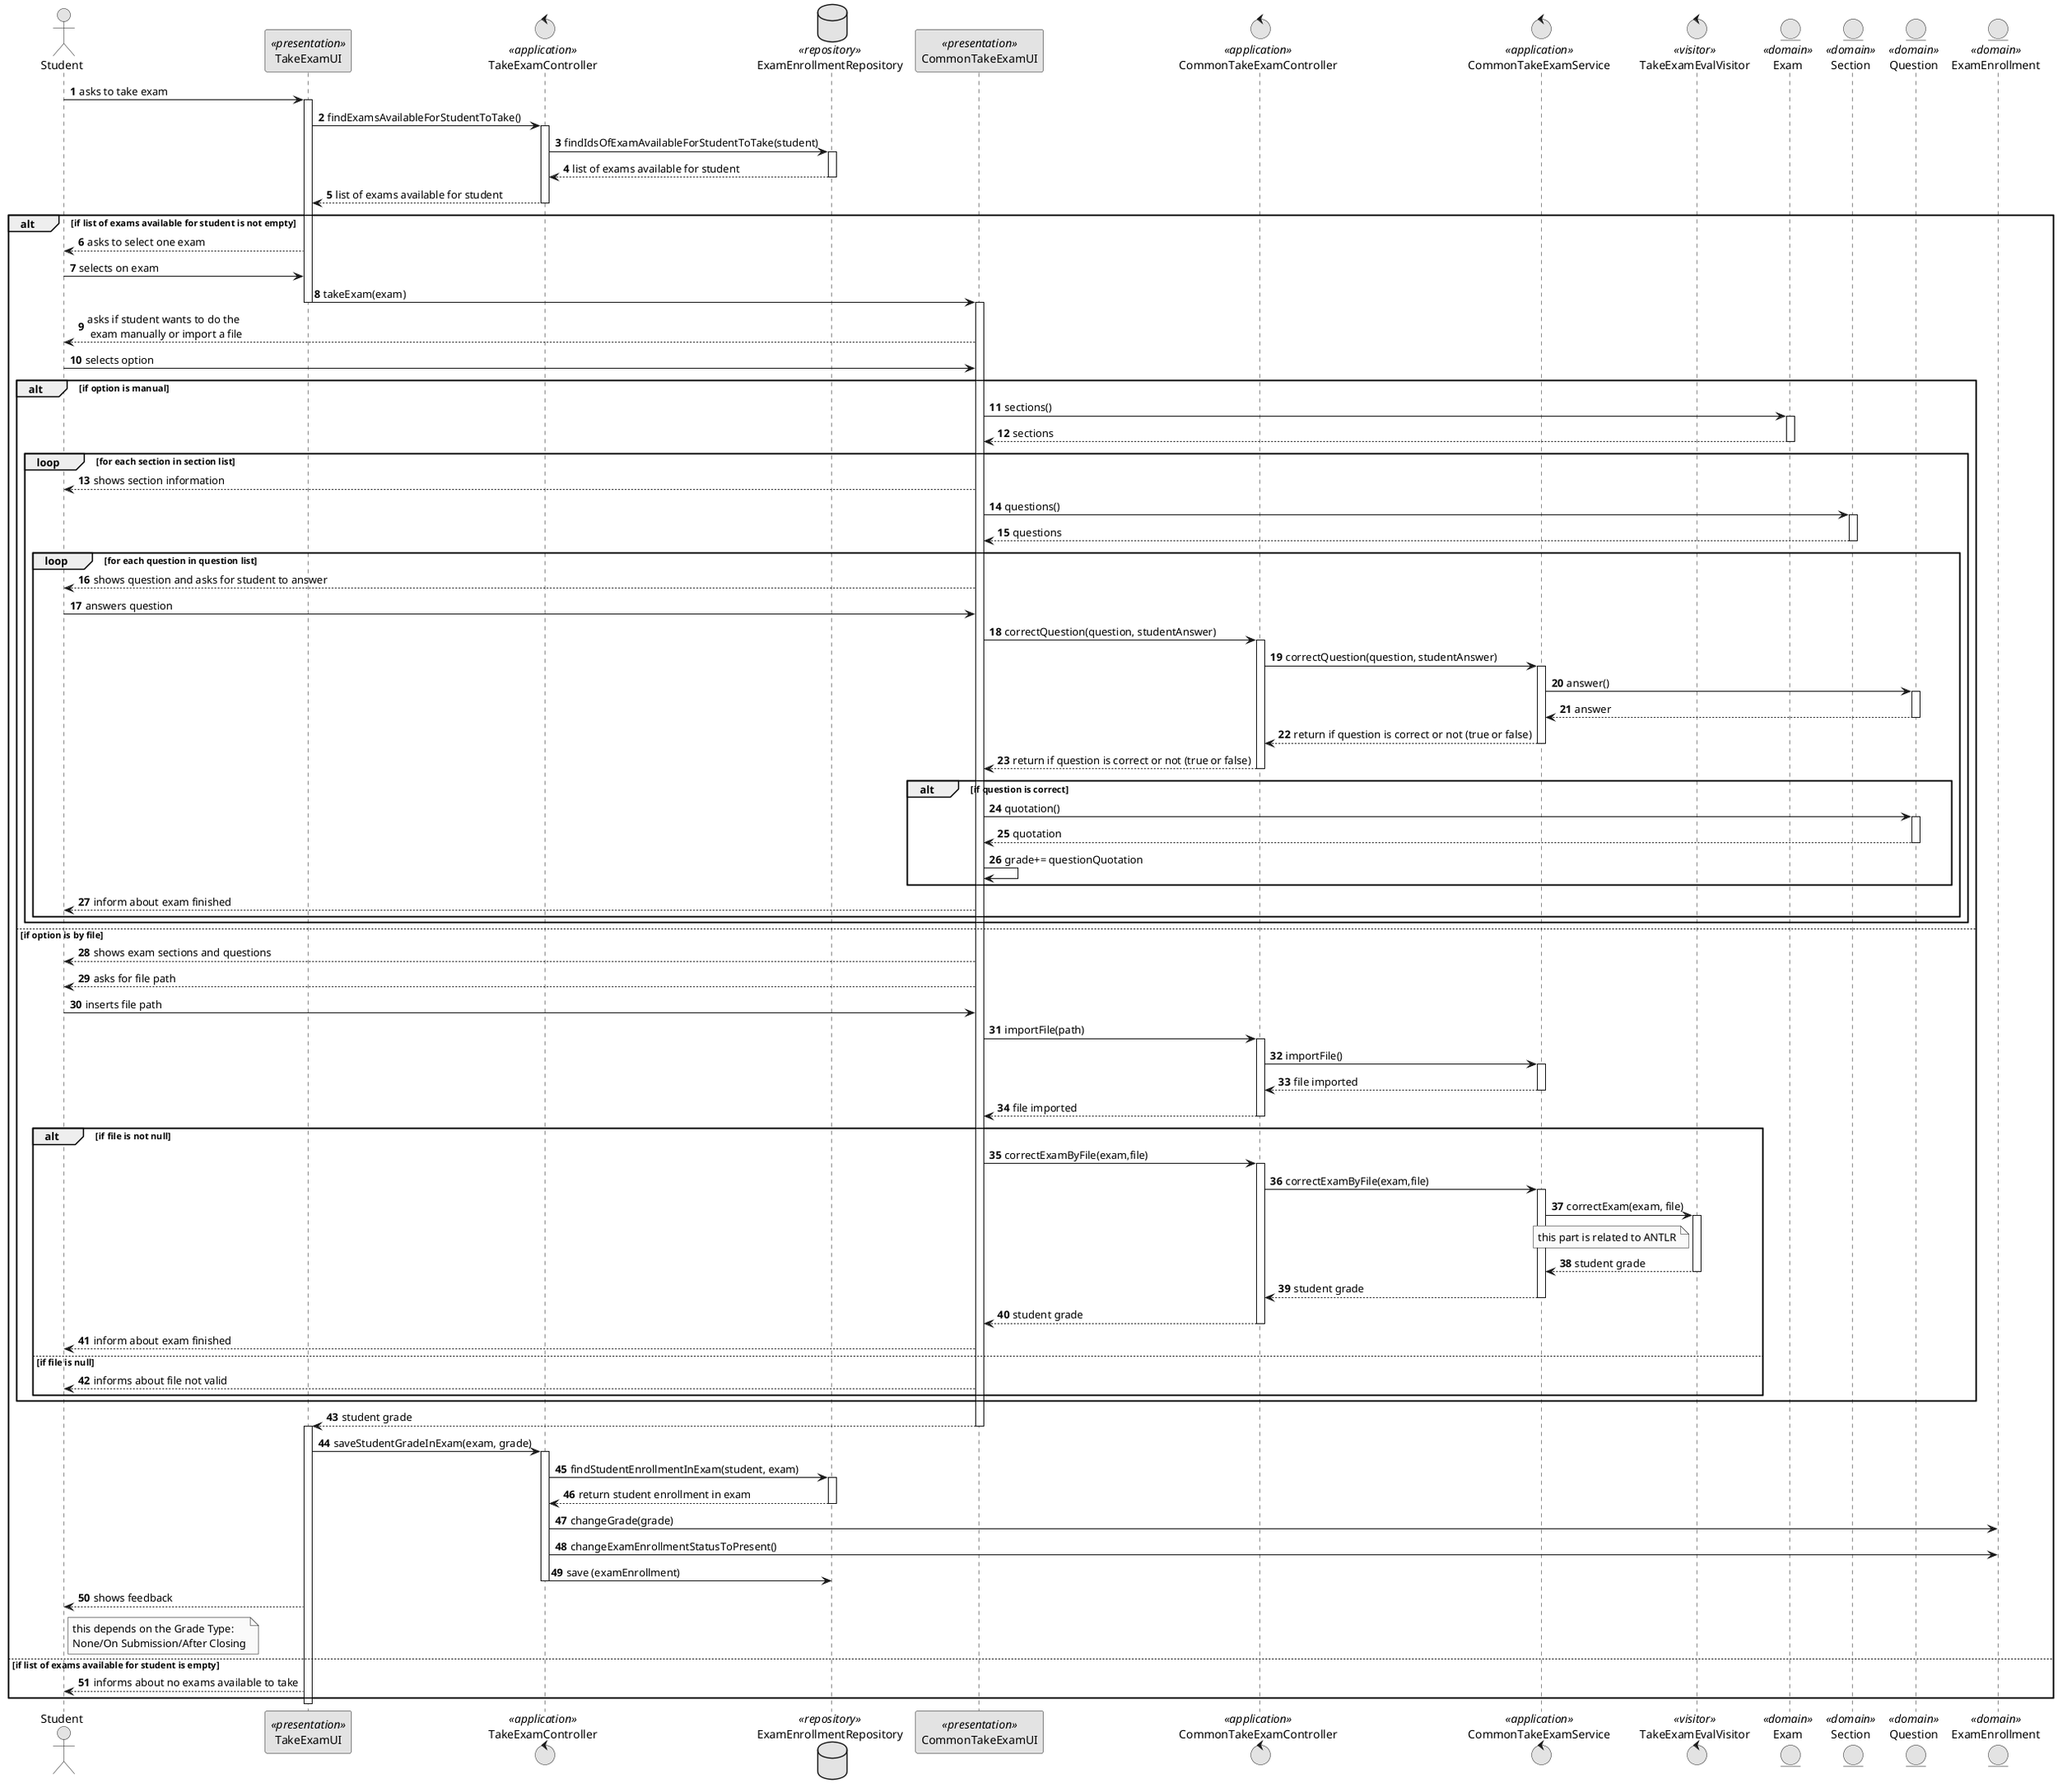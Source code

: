 @startuml
'http://plantuml.com/skinparam.html
skinparam monochrome true
skinparam packageStyle rect
skinparam defaultFontName FG Virgil
skinparam shadowing false
autonumber

actor Student as Actor
participant TakeExamUI as UI <<presentation>>
control TakeExamController as Controller <<application>>
database ExamEnrollmentRepository as ExamEnrollmentRepository <<repository>>
participant CommonTakeExamUI as CommonTakeExamUI <<presentation>>
control CommonTakeExamController as CommonTakeExamController <<application>>
control CommonTakeExamService as CommonTakeExamService <<application>>
control TakeExamEvalVisitor as TakeExamEvalVisitor <<visitor>>
entity Exam as Exam <<domain>>
entity Section as Section <<domain>>
entity Question as Question <<domain>>
entity ExamEnrollment as ExamEnrollment <<domain>>

Actor -> UI : asks to take exam
activate UI
    UI -> Controller : findExamsAvailableForStudentToTake()
    activate Controller
        Controller -> ExamEnrollmentRepository : findIdsOfExamAvailableForStudentToTake(student)
        activate ExamEnrollmentRepository
            ExamEnrollmentRepository --> Controller : list of exams available for student
        deactivate ExamEnrollmentRepository
        Controller --> UI : list of exams available for student
    deactivate Controller

    alt if list of exams available for student is not empty
        UI --> Actor : asks to select one exam
        Actor -> UI : selects on exam
        UI -> CommonTakeExamUI : takeExam(exam)
    deactivate UI
    activate CommonTakeExamUI
        CommonTakeExamUI --> Actor : asks if student wants to do the\n exam manually or import a file
        Actor -> CommonTakeExamUI : selects option
        alt if option is manual
            CommonTakeExamUI -> Exam : sections()
            activate Exam
                Exam --> CommonTakeExamUI : sections
            deactivate Exam
            loop for each section in section list
                CommonTakeExamUI --> Actor : shows section information
                CommonTakeExamUI -> Section : questions()
                activate Section
                    Section --> CommonTakeExamUI : questions
                deactivate Section
                loop for each question in question list
                    CommonTakeExamUI --> Actor : shows question and asks for student to answer
                    Actor -> CommonTakeExamUI : answers question
                    CommonTakeExamUI -> CommonTakeExamController : correctQuestion(question, studentAnswer)
                    activate CommonTakeExamController
                        CommonTakeExamController -> CommonTakeExamService : correctQuestion(question, studentAnswer)
                        activate CommonTakeExamService
                            CommonTakeExamService -> Question : answer()
                            activate Question
                                Question --> CommonTakeExamService : answer
                            deactivate Question
                            CommonTakeExamService --> CommonTakeExamController : return if question is correct or not (true or false)
                        deactivate CommonTakeExamService
                        CommonTakeExamController --> CommonTakeExamUI : return if question is correct or not (true or false)
                    deactivate CommonTakeExamController
                    alt if question is correct
                        CommonTakeExamUI -> Question : quotation()
                        activate Question
                            Question --> CommonTakeExamUI : quotation
                        deactivate Question
                        CommonTakeExamUI -> CommonTakeExamUI : grade+= questionQuotation
                    end
                    CommonTakeExamUI --> Actor : inform about exam finished
                end
            end
        else if option is by file
            CommonTakeExamUI --> Actor : shows exam sections and questions
            CommonTakeExamUI --> Actor : asks for file path
            Actor -> CommonTakeExamUI : inserts file path
            CommonTakeExamUI -> CommonTakeExamController : importFile(path)
            activate CommonTakeExamController
                CommonTakeExamController -> CommonTakeExamService : importFile()
                activate CommonTakeExamService
                    CommonTakeExamService --> CommonTakeExamController : file imported
                deactivate CommonTakeExamService
                CommonTakeExamController --> CommonTakeExamUI : file imported
            deactivate CommonTakeExamController
            alt if file is not null
                CommonTakeExamUI -> CommonTakeExamController : correctExamByFile(exam,file)
                activate CommonTakeExamController
                    CommonTakeExamController -> CommonTakeExamService : correctExamByFile(exam,file)
                    activate CommonTakeExamService
                        CommonTakeExamService -> TakeExamEvalVisitor : correctExam(exam, file)
                        activate TakeExamEvalVisitor
                            note left of TakeExamEvalVisitor : this part is related to ANTLR
                            TakeExamEvalVisitor --> CommonTakeExamService : student grade
                        deactivate TakeExamEvalVisitor
                        CommonTakeExamService --> CommonTakeExamController : student grade
                    deactivate CommonTakeExamService
                    CommonTakeExamController --> CommonTakeExamUI : student grade
                deactivate CommonTakeExamController
                CommonTakeExamUI --> Actor : inform about exam finished
            else if file is null
                CommonTakeExamUI --> Actor : informs about file not valid
            end
        end
        CommonTakeExamUI --> UI : student grade
    deactivate CommonTakeExamUI
    activate UI
    UI -> Controller : saveStudentGradeInExam(exam, grade)
        activate Controller
            Controller -> ExamEnrollmentRepository : findStudentEnrollmentInExam(student, exam)
            activate ExamEnrollmentRepository
                ExamEnrollmentRepository --> Controller : return student enrollment in exam
            deactivate ExamEnrollmentRepository
            Controller -> ExamEnrollment : changeGrade(grade)
            Controller -> ExamEnrollment : changeExamEnrollmentStatusToPresent()
            Controller -> ExamEnrollmentRepository : save (examEnrollment)
        deactivate Controller
        UI --> Actor : shows feedback
        note right of Actor : this depends on the Grade Type:\nNone/On Submission/After Closing
    else if list of exams available for student is empty
        UI --> Actor : informs about no exams available to take
    end
deactivate UI
@enduml